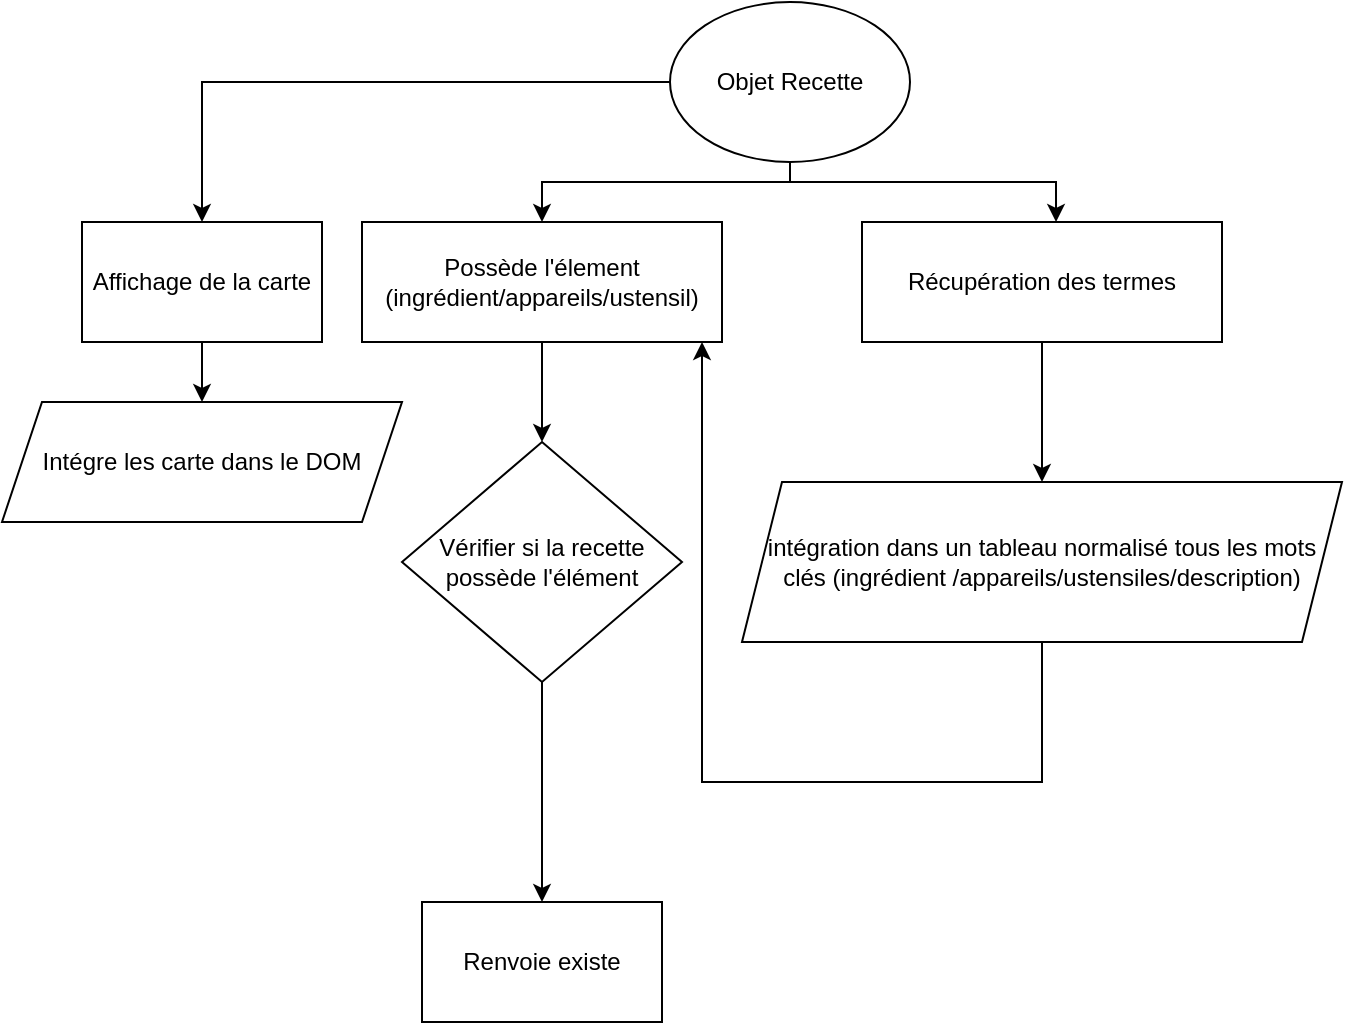 <mxfile version="17.1.0" type="github">
  <diagram id="Fzu1oIUinSx9-_KdtZh1" name="Page-1">
    <mxGraphModel dx="1422" dy="705" grid="1" gridSize="10" guides="1" tooltips="1" connect="1" arrows="1" fold="1" page="1" pageScale="1" pageWidth="827" pageHeight="1169" math="0" shadow="0">
      <root>
        <mxCell id="0" />
        <mxCell id="1" parent="0" />
        <mxCell id="06QrvVio-bMSasnatZh2-4" value="" style="edgeStyle=orthogonalEdgeStyle;rounded=0;orthogonalLoop=1;jettySize=auto;html=1;" edge="1" parent="1" source="06QrvVio-bMSasnatZh2-1" target="06QrvVio-bMSasnatZh2-3">
          <mxGeometry relative="1" as="geometry" />
        </mxCell>
        <mxCell id="06QrvVio-bMSasnatZh2-9" value="" style="edgeStyle=orthogonalEdgeStyle;rounded=0;orthogonalLoop=1;jettySize=auto;html=1;" edge="1" parent="1" source="06QrvVio-bMSasnatZh2-1" target="06QrvVio-bMSasnatZh2-8">
          <mxGeometry relative="1" as="geometry">
            <Array as="points">
              <mxPoint x="414" y="130" />
              <mxPoint x="290" y="130" />
            </Array>
          </mxGeometry>
        </mxCell>
        <mxCell id="06QrvVio-bMSasnatZh2-19" style="edgeStyle=orthogonalEdgeStyle;rounded=0;orthogonalLoop=1;jettySize=auto;html=1;entryX=0.539;entryY=0;entryDx=0;entryDy=0;entryPerimeter=0;" edge="1" parent="1" source="06QrvVio-bMSasnatZh2-1" target="06QrvVio-bMSasnatZh2-18">
          <mxGeometry relative="1" as="geometry">
            <Array as="points">
              <mxPoint x="414" y="130" />
              <mxPoint x="547" y="130" />
            </Array>
          </mxGeometry>
        </mxCell>
        <mxCell id="06QrvVio-bMSasnatZh2-1" value="Objet Recette" style="ellipse;whiteSpace=wrap;html=1;" vertex="1" parent="1">
          <mxGeometry x="354" y="40" width="120" height="80" as="geometry" />
        </mxCell>
        <mxCell id="06QrvVio-bMSasnatZh2-7" value="" style="edgeStyle=orthogonalEdgeStyle;rounded=0;orthogonalLoop=1;jettySize=auto;html=1;" edge="1" parent="1" source="06QrvVio-bMSasnatZh2-3" target="06QrvVio-bMSasnatZh2-6">
          <mxGeometry relative="1" as="geometry" />
        </mxCell>
        <mxCell id="06QrvVio-bMSasnatZh2-3" value="Affichage de la carte" style="whiteSpace=wrap;html=1;" vertex="1" parent="1">
          <mxGeometry x="60" y="150" width="120" height="60" as="geometry" />
        </mxCell>
        <mxCell id="06QrvVio-bMSasnatZh2-6" value="Intégre les carte dans le DOM" style="shape=parallelogram;perimeter=parallelogramPerimeter;whiteSpace=wrap;html=1;fixedSize=1;" vertex="1" parent="1">
          <mxGeometry x="20" y="240" width="200" height="60" as="geometry" />
        </mxCell>
        <mxCell id="06QrvVio-bMSasnatZh2-13" value="" style="edgeStyle=orthogonalEdgeStyle;rounded=0;orthogonalLoop=1;jettySize=auto;html=1;" edge="1" parent="1" source="06QrvVio-bMSasnatZh2-8" target="06QrvVio-bMSasnatZh2-12">
          <mxGeometry relative="1" as="geometry" />
        </mxCell>
        <mxCell id="06QrvVio-bMSasnatZh2-8" value="Possède l&#39;élement&lt;br&gt;(ingrédient/appareils/ustensil)" style="whiteSpace=wrap;html=1;" vertex="1" parent="1">
          <mxGeometry x="200" y="150" width="180" height="60" as="geometry" />
        </mxCell>
        <mxCell id="06QrvVio-bMSasnatZh2-17" value="" style="edgeStyle=orthogonalEdgeStyle;rounded=0;orthogonalLoop=1;jettySize=auto;html=1;" edge="1" parent="1" source="06QrvVio-bMSasnatZh2-12" target="06QrvVio-bMSasnatZh2-16">
          <mxGeometry relative="1" as="geometry" />
        </mxCell>
        <mxCell id="06QrvVio-bMSasnatZh2-12" value="&lt;span&gt;Vérifier si la recette possède l&#39;élément&lt;/span&gt;" style="rhombus;whiteSpace=wrap;html=1;" vertex="1" parent="1">
          <mxGeometry x="220" y="260" width="140" height="120" as="geometry" />
        </mxCell>
        <mxCell id="06QrvVio-bMSasnatZh2-16" value="Renvoie existe" style="whiteSpace=wrap;html=1;" vertex="1" parent="1">
          <mxGeometry x="230" y="490" width="120" height="60" as="geometry" />
        </mxCell>
        <mxCell id="06QrvVio-bMSasnatZh2-21" value="" style="edgeStyle=orthogonalEdgeStyle;rounded=0;orthogonalLoop=1;jettySize=auto;html=1;" edge="1" parent="1" source="06QrvVio-bMSasnatZh2-18" target="06QrvVio-bMSasnatZh2-20">
          <mxGeometry relative="1" as="geometry" />
        </mxCell>
        <mxCell id="06QrvVio-bMSasnatZh2-18" value="Récupération des termes" style="whiteSpace=wrap;html=1;" vertex="1" parent="1">
          <mxGeometry x="450" y="150" width="180" height="60" as="geometry" />
        </mxCell>
        <mxCell id="06QrvVio-bMSasnatZh2-22" style="edgeStyle=orthogonalEdgeStyle;rounded=0;orthogonalLoop=1;jettySize=auto;html=1;exitX=0.5;exitY=1;exitDx=0;exitDy=0;" edge="1" parent="1" source="06QrvVio-bMSasnatZh2-20">
          <mxGeometry relative="1" as="geometry">
            <mxPoint x="370" y="210" as="targetPoint" />
            <Array as="points">
              <mxPoint x="540" y="430" />
              <mxPoint x="370" y="430" />
              <mxPoint x="370" y="210" />
            </Array>
          </mxGeometry>
        </mxCell>
        <mxCell id="06QrvVio-bMSasnatZh2-20" value="intégration dans un tableau normalisé tous les mots clés (ingrédient /appareils/ustensiles/description)" style="shape=parallelogram;perimeter=parallelogramPerimeter;whiteSpace=wrap;html=1;fixedSize=1;" vertex="1" parent="1">
          <mxGeometry x="390" y="280" width="300" height="80" as="geometry" />
        </mxCell>
      </root>
    </mxGraphModel>
  </diagram>
</mxfile>
